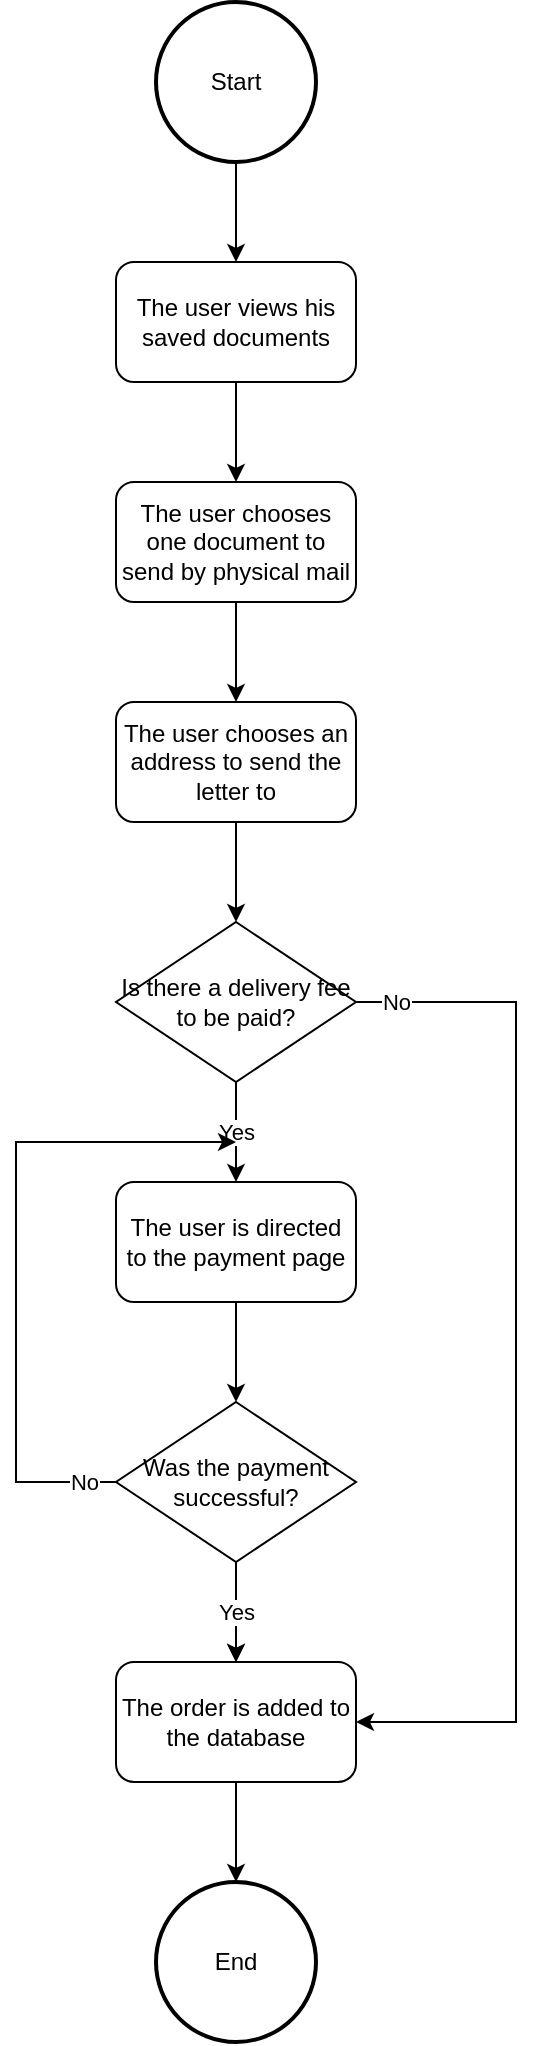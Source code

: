<mxfile version="20.7.4" type="github"><diagram id="XH3gexoXk9_jJ4FgDjlY" name="Page-1"><mxGraphModel dx="1434" dy="757" grid="1" gridSize="10" guides="1" tooltips="1" connect="1" arrows="1" fold="1" page="1" pageScale="1" pageWidth="850" pageHeight="1100" math="0" shadow="0"><root><mxCell id="0"/><mxCell id="1" parent="0"/><mxCell id="UyYukpKz5k7y6AkvFpaG-1" value="&lt;div&gt;End&lt;/div&gt;" style="ellipse;whiteSpace=wrap;html=1;aspect=fixed;strokeWidth=2;" vertex="1" parent="1"><mxGeometry x="380" y="1000" width="80" height="80" as="geometry"/></mxCell><mxCell id="UyYukpKz5k7y6AkvFpaG-2" style="edgeStyle=orthogonalEdgeStyle;rounded=0;orthogonalLoop=1;jettySize=auto;html=1;" edge="1" parent="1" source="UyYukpKz5k7y6AkvFpaG-3" target="UyYukpKz5k7y6AkvFpaG-5"><mxGeometry relative="1" as="geometry"/></mxCell><mxCell id="UyYukpKz5k7y6AkvFpaG-3" value="Start" style="ellipse;whiteSpace=wrap;html=1;aspect=fixed;strokeWidth=2;" vertex="1" parent="1"><mxGeometry x="380" y="60" width="80" height="80" as="geometry"/></mxCell><mxCell id="UyYukpKz5k7y6AkvFpaG-4" style="edgeStyle=orthogonalEdgeStyle;rounded=0;orthogonalLoop=1;jettySize=auto;html=1;" edge="1" parent="1" source="UyYukpKz5k7y6AkvFpaG-5" target="UyYukpKz5k7y6AkvFpaG-8"><mxGeometry relative="1" as="geometry"/></mxCell><mxCell id="UyYukpKz5k7y6AkvFpaG-5" value="The user views his saved documents" style="rounded=1;whiteSpace=wrap;html=1;" vertex="1" parent="1"><mxGeometry x="360" y="190" width="120" height="60" as="geometry"/></mxCell><mxCell id="UyYukpKz5k7y6AkvFpaG-7" style="edgeStyle=orthogonalEdgeStyle;rounded=0;orthogonalLoop=1;jettySize=auto;html=1;" edge="1" parent="1" source="UyYukpKz5k7y6AkvFpaG-8" target="UyYukpKz5k7y6AkvFpaG-10"><mxGeometry relative="1" as="geometry"/></mxCell><mxCell id="UyYukpKz5k7y6AkvFpaG-8" value="The user chooses one document to send by physical mail" style="rounded=1;whiteSpace=wrap;html=1;" vertex="1" parent="1"><mxGeometry x="360" y="300" width="120" height="60" as="geometry"/></mxCell><mxCell id="UyYukpKz5k7y6AkvFpaG-9" style="edgeStyle=orthogonalEdgeStyle;rounded=0;orthogonalLoop=1;jettySize=auto;html=1;" edge="1" parent="1" source="UyYukpKz5k7y6AkvFpaG-10" target="UyYukpKz5k7y6AkvFpaG-15"><mxGeometry relative="1" as="geometry"><mxPoint x="420" y="520" as="targetPoint"/></mxGeometry></mxCell><mxCell id="UyYukpKz5k7y6AkvFpaG-10" value="The user chooses an address to send the letter to" style="rounded=1;whiteSpace=wrap;html=1;" vertex="1" parent="1"><mxGeometry x="360" y="410" width="120" height="60" as="geometry"/></mxCell><mxCell id="UyYukpKz5k7y6AkvFpaG-13" style="edgeStyle=orthogonalEdgeStyle;rounded=0;orthogonalLoop=1;jettySize=auto;html=1;entryX=1;entryY=0.5;entryDx=0;entryDy=0;" edge="1" parent="1" source="UyYukpKz5k7y6AkvFpaG-15" target="UyYukpKz5k7y6AkvFpaG-17"><mxGeometry relative="1" as="geometry"><Array as="points"><mxPoint x="560" y="560"/><mxPoint x="560" y="920"/></Array></mxGeometry></mxCell><mxCell id="UyYukpKz5k7y6AkvFpaG-25" value="No" style="edgeLabel;html=1;align=center;verticalAlign=middle;resizable=0;points=[];" vertex="1" connectable="0" parent="UyYukpKz5k7y6AkvFpaG-13"><mxGeometry x="-0.892" y="1" relative="1" as="geometry"><mxPoint x="-8" y="1" as="offset"/></mxGeometry></mxCell><mxCell id="UyYukpKz5k7y6AkvFpaG-14" value="Yes" style="edgeStyle=orthogonalEdgeStyle;rounded=0;orthogonalLoop=1;jettySize=auto;html=1;" edge="1" parent="1" source="UyYukpKz5k7y6AkvFpaG-15" target="UyYukpKz5k7y6AkvFpaG-18"><mxGeometry relative="1" as="geometry"/></mxCell><mxCell id="UyYukpKz5k7y6AkvFpaG-15" value="Is there a delivery fee to be paid?" style="rhombus;whiteSpace=wrap;html=1;" vertex="1" parent="1"><mxGeometry x="360" y="520" width="120" height="80" as="geometry"/></mxCell><mxCell id="UyYukpKz5k7y6AkvFpaG-23" style="edgeStyle=orthogonalEdgeStyle;rounded=0;orthogonalLoop=1;jettySize=auto;html=1;" edge="1" parent="1" source="UyYukpKz5k7y6AkvFpaG-17" target="UyYukpKz5k7y6AkvFpaG-1"><mxGeometry relative="1" as="geometry"/></mxCell><mxCell id="UyYukpKz5k7y6AkvFpaG-17" value="The order is added to the database" style="rounded=1;whiteSpace=wrap;html=1;" vertex="1" parent="1"><mxGeometry x="360" y="890" width="120" height="60" as="geometry"/></mxCell><mxCell id="UyYukpKz5k7y6AkvFpaG-21" style="edgeStyle=orthogonalEdgeStyle;rounded=0;orthogonalLoop=1;jettySize=auto;html=1;" edge="1" parent="1" source="UyYukpKz5k7y6AkvFpaG-18" target="UyYukpKz5k7y6AkvFpaG-20"><mxGeometry relative="1" as="geometry"/></mxCell><mxCell id="UyYukpKz5k7y6AkvFpaG-18" value="The user is directed to the payment page" style="rounded=1;whiteSpace=wrap;html=1;" vertex="1" parent="1"><mxGeometry x="360" y="650" width="120" height="60" as="geometry"/></mxCell><mxCell id="UyYukpKz5k7y6AkvFpaG-22" style="edgeStyle=orthogonalEdgeStyle;rounded=0;orthogonalLoop=1;jettySize=auto;html=1;" edge="1" parent="1" source="UyYukpKz5k7y6AkvFpaG-20" target="UyYukpKz5k7y6AkvFpaG-17"><mxGeometry relative="1" as="geometry"/></mxCell><mxCell id="UyYukpKz5k7y6AkvFpaG-24" style="edgeStyle=orthogonalEdgeStyle;rounded=0;orthogonalLoop=1;jettySize=auto;html=1;" edge="1" parent="1" source="UyYukpKz5k7y6AkvFpaG-20"><mxGeometry relative="1" as="geometry"><mxPoint x="420" y="630" as="targetPoint"/><Array as="points"><mxPoint x="310" y="800"/><mxPoint x="310" y="630"/><mxPoint x="420" y="630"/></Array></mxGeometry></mxCell><mxCell id="UyYukpKz5k7y6AkvFpaG-27" value="No" style="edgeLabel;html=1;align=center;verticalAlign=middle;resizable=0;points=[];" vertex="1" connectable="0" parent="UyYukpKz5k7y6AkvFpaG-24"><mxGeometry x="-0.903" relative="1" as="geometry"><mxPoint as="offset"/></mxGeometry></mxCell><mxCell id="UyYukpKz5k7y6AkvFpaG-26" value="Yes" style="edgeStyle=orthogonalEdgeStyle;rounded=0;orthogonalLoop=1;jettySize=auto;html=1;" edge="1" parent="1" source="UyYukpKz5k7y6AkvFpaG-20" target="UyYukpKz5k7y6AkvFpaG-17"><mxGeometry relative="1" as="geometry"/></mxCell><mxCell id="UyYukpKz5k7y6AkvFpaG-20" value="Was the payment successful?" style="rhombus;whiteSpace=wrap;html=1;" vertex="1" parent="1"><mxGeometry x="360" y="760" width="120" height="80" as="geometry"/></mxCell></root></mxGraphModel></diagram></mxfile>